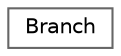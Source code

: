 digraph "Graphical Class Hierarchy"
{
 // LATEX_PDF_SIZE
  bgcolor="transparent";
  edge [fontname=Helvetica,fontsize=10,labelfontname=Helvetica,labelfontsize=10];
  node [fontname=Helvetica,fontsize=10,shape=box,height=0.2,width=0.4];
  rankdir="LR";
  Node0 [id="Node000000",label="Branch",height=0.2,width=0.4,color="grey40", fillcolor="white", style="filled",URL="$struct_branch.html",tooltip="The box representing a branch of a binary tree structure. Used specifically in TreeStruct for organiz..."];
}
